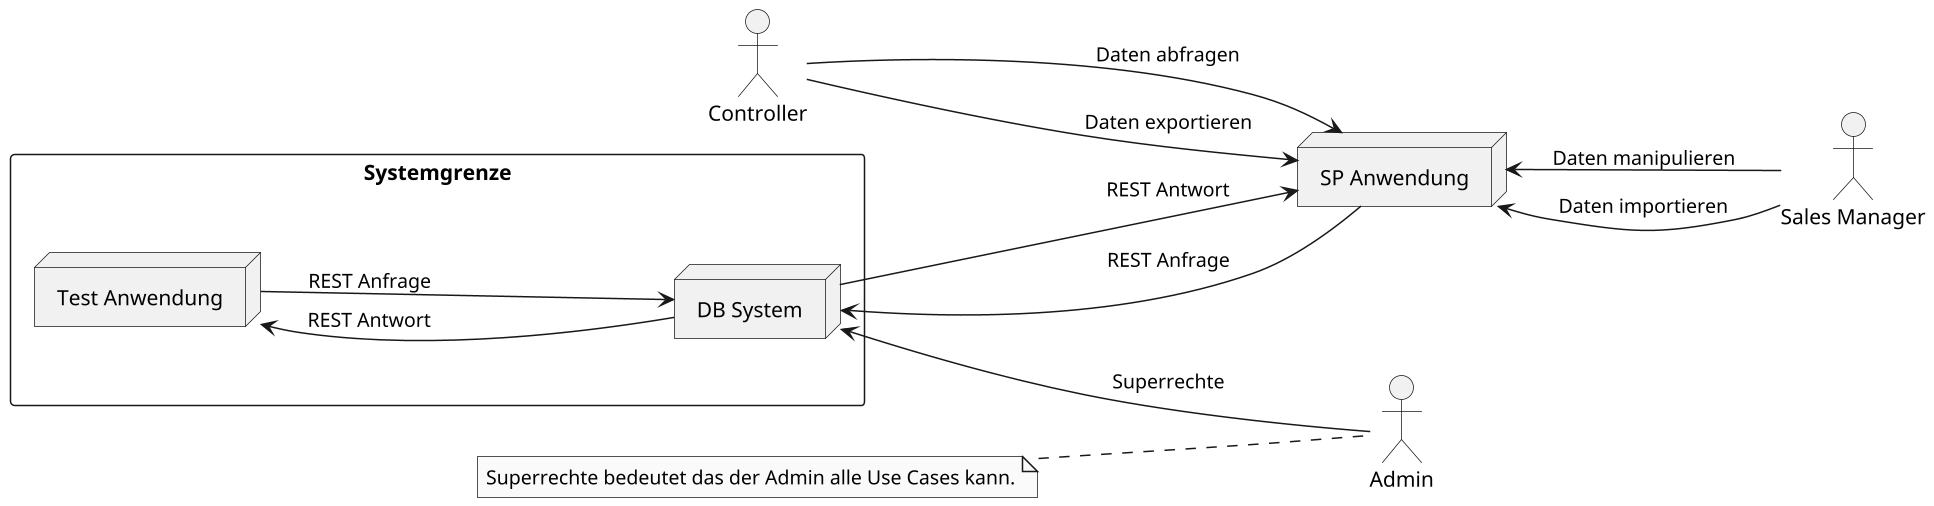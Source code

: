 @startuml
 left to right direction
 skinparam packageStyle rect
 skinparam monochrome true
 scale 1.5

 rectangle (Systemgrenze) {
 	node "DB System" as DBSystem
 	node "Test Anwendung" as TestAnwendung
 }

 node "SP Anwendung" as SPAnwendung

 actor Controller
 actor "Sales Manager" as SalesManager
 actor Admin

 note left of Admin : Superrechte bedeutet das der Admin alle Use Cases kann.

 Admin -up-> DBSystem : Superrechte



 Controller --> SPAnwendung : Daten abfragen
 Controller --> SPAnwendung : Daten exportieren

 SalesManager -down-> SPAnwendung : Daten importieren
 SalesManager -up-> SPAnwendung : Daten manipulieren

 DBSystem --> SPAnwendung : REST Antwort
 DBSystem <-- SPAnwendung : REST Anfrage

 DBSystem -up-> TestAnwendung : REST Antwort
 DBSystem <-up- TestAnwendung : REST Anfrage

 @enduml